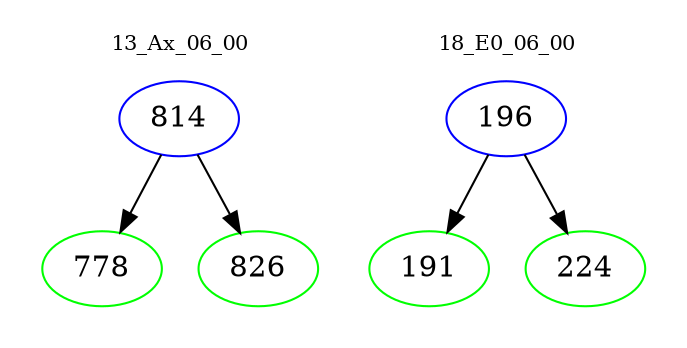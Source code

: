digraph{
subgraph cluster_0 {
color = white
label = "13_Ax_06_00";
fontsize=10;
T0_814 [label="814", color="blue"]
T0_814 -> T0_778 [color="black"]
T0_778 [label="778", color="green"]
T0_814 -> T0_826 [color="black"]
T0_826 [label="826", color="green"]
}
subgraph cluster_1 {
color = white
label = "18_E0_06_00";
fontsize=10;
T1_196 [label="196", color="blue"]
T1_196 -> T1_191 [color="black"]
T1_191 [label="191", color="green"]
T1_196 -> T1_224 [color="black"]
T1_224 [label="224", color="green"]
}
}
